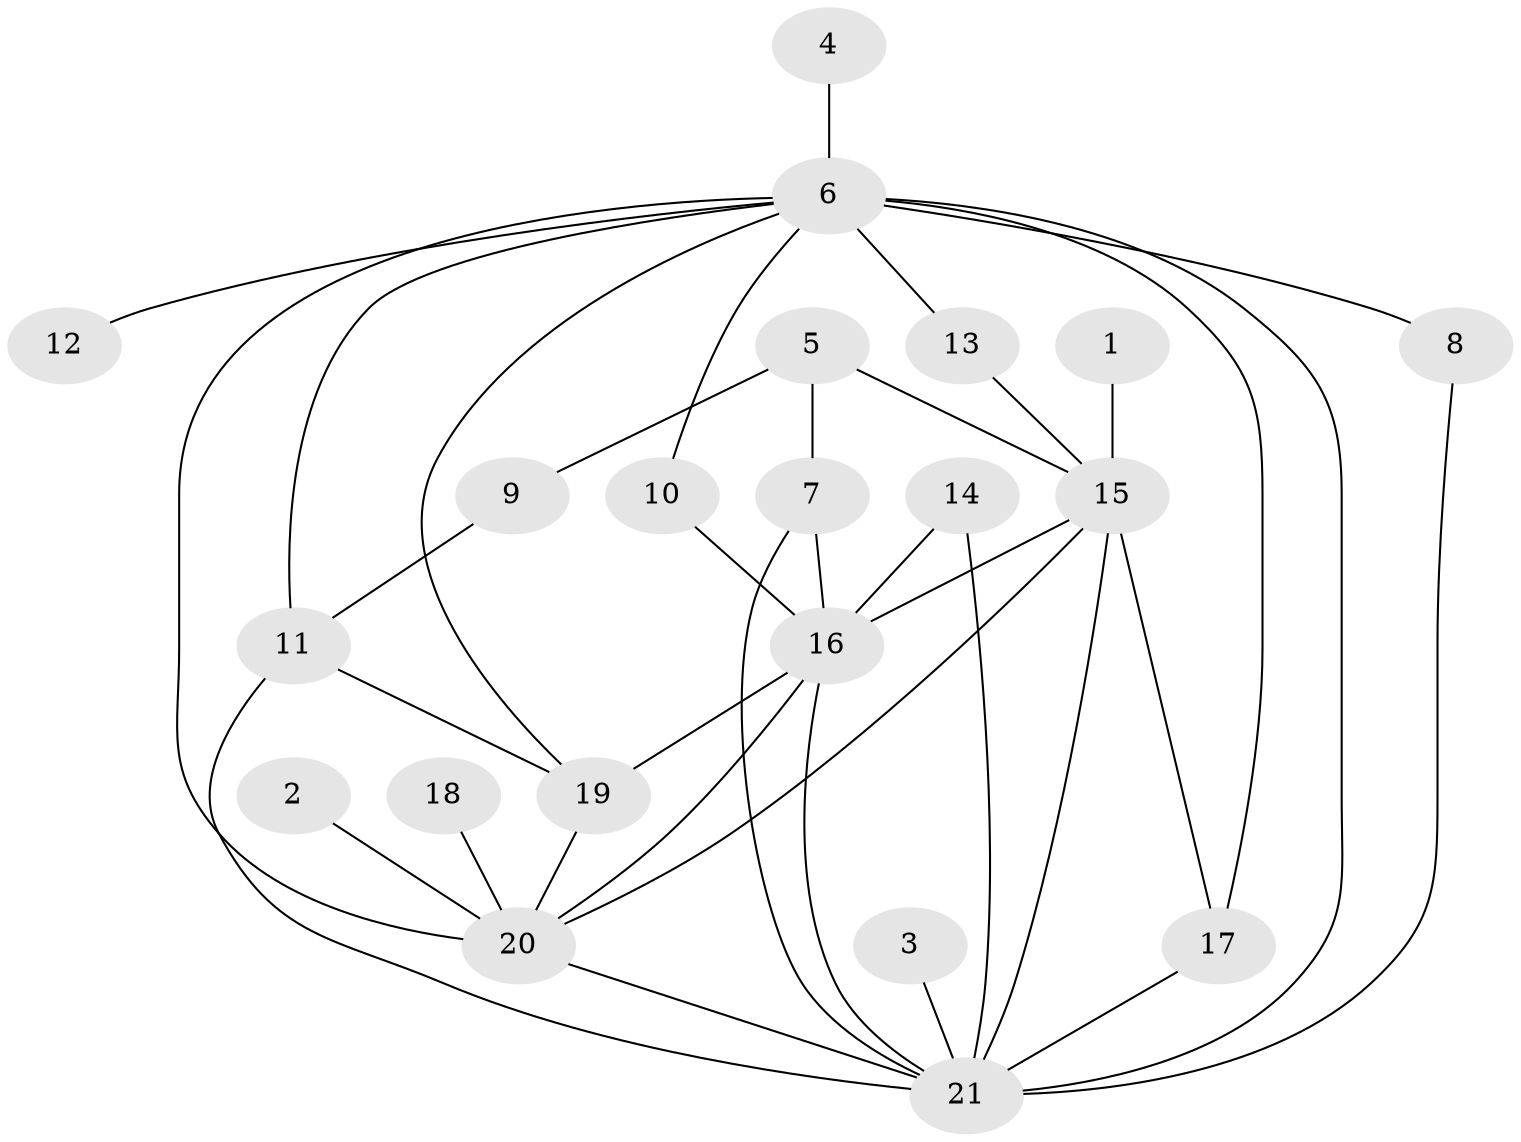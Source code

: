 // original degree distribution, {18: 0.028985507246376812, 9: 0.014492753623188406, 4: 0.07246376811594203, 2: 0.2318840579710145, 3: 0.08695652173913043, 6: 0.043478260869565216, 1: 0.4492753623188406, 11: 0.014492753623188406, 8: 0.014492753623188406, 5: 0.043478260869565216}
// Generated by graph-tools (version 1.1) at 2025/36/03/04/25 23:36:39]
// undirected, 21 vertices, 37 edges
graph export_dot {
  node [color=gray90,style=filled];
  1;
  2;
  3;
  4;
  5;
  6;
  7;
  8;
  9;
  10;
  11;
  12;
  13;
  14;
  15;
  16;
  17;
  18;
  19;
  20;
  21;
  1 -- 15 [weight=1.0];
  2 -- 20 [weight=1.0];
  3 -- 21 [weight=1.0];
  4 -- 6 [weight=1.0];
  5 -- 7 [weight=1.0];
  5 -- 9 [weight=1.0];
  5 -- 15 [weight=1.0];
  6 -- 8 [weight=2.0];
  6 -- 10 [weight=1.0];
  6 -- 11 [weight=1.0];
  6 -- 12 [weight=1.0];
  6 -- 13 [weight=1.0];
  6 -- 17 [weight=2.0];
  6 -- 19 [weight=1.0];
  6 -- 20 [weight=2.0];
  6 -- 21 [weight=1.0];
  7 -- 16 [weight=1.0];
  7 -- 21 [weight=2.0];
  8 -- 21 [weight=1.0];
  9 -- 11 [weight=1.0];
  10 -- 16 [weight=1.0];
  11 -- 19 [weight=1.0];
  11 -- 21 [weight=1.0];
  13 -- 15 [weight=1.0];
  14 -- 16 [weight=1.0];
  14 -- 21 [weight=1.0];
  15 -- 16 [weight=1.0];
  15 -- 17 [weight=1.0];
  15 -- 20 [weight=1.0];
  15 -- 21 [weight=1.0];
  16 -- 19 [weight=1.0];
  16 -- 20 [weight=1.0];
  16 -- 21 [weight=2.0];
  17 -- 21 [weight=3.0];
  18 -- 20 [weight=1.0];
  19 -- 20 [weight=1.0];
  20 -- 21 [weight=1.0];
}
